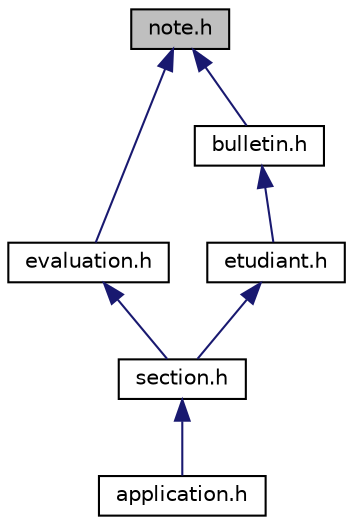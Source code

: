 digraph "note.h"
{
  edge [fontname="Helvetica",fontsize="10",labelfontname="Helvetica",labelfontsize="10"];
  node [fontname="Helvetica",fontsize="10",shape=record];
  Node1 [label="note.h",height=0.2,width=0.4,color="black", fillcolor="grey75", style="filled" fontcolor="black"];
  Node1 -> Node2 [dir="back",color="midnightblue",fontsize="10",style="solid"];
  Node2 [label="evaluation.h",height=0.2,width=0.4,color="black", fillcolor="white", style="filled",URL="$evaluation_8h_source.html"];
  Node2 -> Node3 [dir="back",color="midnightblue",fontsize="10",style="solid"];
  Node3 [label="section.h",height=0.2,width=0.4,color="black", fillcolor="white", style="filled",URL="$section_8h.html"];
  Node3 -> Node4 [dir="back",color="midnightblue",fontsize="10",style="solid"];
  Node4 [label="application.h",height=0.2,width=0.4,color="black", fillcolor="white", style="filled",URL="$application_8h.html"];
  Node1 -> Node5 [dir="back",color="midnightblue",fontsize="10",style="solid"];
  Node5 [label="bulletin.h",height=0.2,width=0.4,color="black", fillcolor="white", style="filled",URL="$bulletin_8h_source.html"];
  Node5 -> Node6 [dir="back",color="midnightblue",fontsize="10",style="solid"];
  Node6 [label="etudiant.h",height=0.2,width=0.4,color="black", fillcolor="white", style="filled",URL="$etudiant_8h.html"];
  Node6 -> Node3 [dir="back",color="midnightblue",fontsize="10",style="solid"];
}

